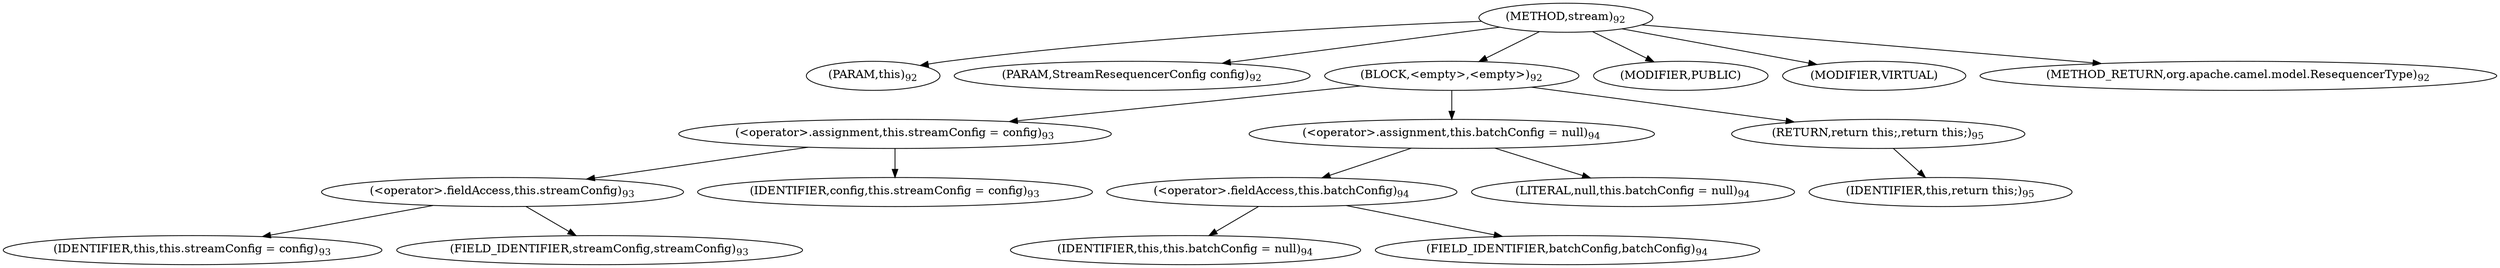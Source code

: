digraph "stream" {  
"154" [label = <(METHOD,stream)<SUB>92</SUB>> ]
"13" [label = <(PARAM,this)<SUB>92</SUB>> ]
"155" [label = <(PARAM,StreamResequencerConfig config)<SUB>92</SUB>> ]
"156" [label = <(BLOCK,&lt;empty&gt;,&lt;empty&gt;)<SUB>92</SUB>> ]
"157" [label = <(&lt;operator&gt;.assignment,this.streamConfig = config)<SUB>93</SUB>> ]
"158" [label = <(&lt;operator&gt;.fieldAccess,this.streamConfig)<SUB>93</SUB>> ]
"12" [label = <(IDENTIFIER,this,this.streamConfig = config)<SUB>93</SUB>> ]
"159" [label = <(FIELD_IDENTIFIER,streamConfig,streamConfig)<SUB>93</SUB>> ]
"160" [label = <(IDENTIFIER,config,this.streamConfig = config)<SUB>93</SUB>> ]
"161" [label = <(&lt;operator&gt;.assignment,this.batchConfig = null)<SUB>94</SUB>> ]
"162" [label = <(&lt;operator&gt;.fieldAccess,this.batchConfig)<SUB>94</SUB>> ]
"14" [label = <(IDENTIFIER,this,this.batchConfig = null)<SUB>94</SUB>> ]
"163" [label = <(FIELD_IDENTIFIER,batchConfig,batchConfig)<SUB>94</SUB>> ]
"164" [label = <(LITERAL,null,this.batchConfig = null)<SUB>94</SUB>> ]
"165" [label = <(RETURN,return this;,return this;)<SUB>95</SUB>> ]
"15" [label = <(IDENTIFIER,this,return this;)<SUB>95</SUB>> ]
"166" [label = <(MODIFIER,PUBLIC)> ]
"167" [label = <(MODIFIER,VIRTUAL)> ]
"168" [label = <(METHOD_RETURN,org.apache.camel.model.ResequencerType)<SUB>92</SUB>> ]
  "154" -> "13" 
  "154" -> "155" 
  "154" -> "156" 
  "154" -> "166" 
  "154" -> "167" 
  "154" -> "168" 
  "156" -> "157" 
  "156" -> "161" 
  "156" -> "165" 
  "157" -> "158" 
  "157" -> "160" 
  "158" -> "12" 
  "158" -> "159" 
  "161" -> "162" 
  "161" -> "164" 
  "162" -> "14" 
  "162" -> "163" 
  "165" -> "15" 
}
